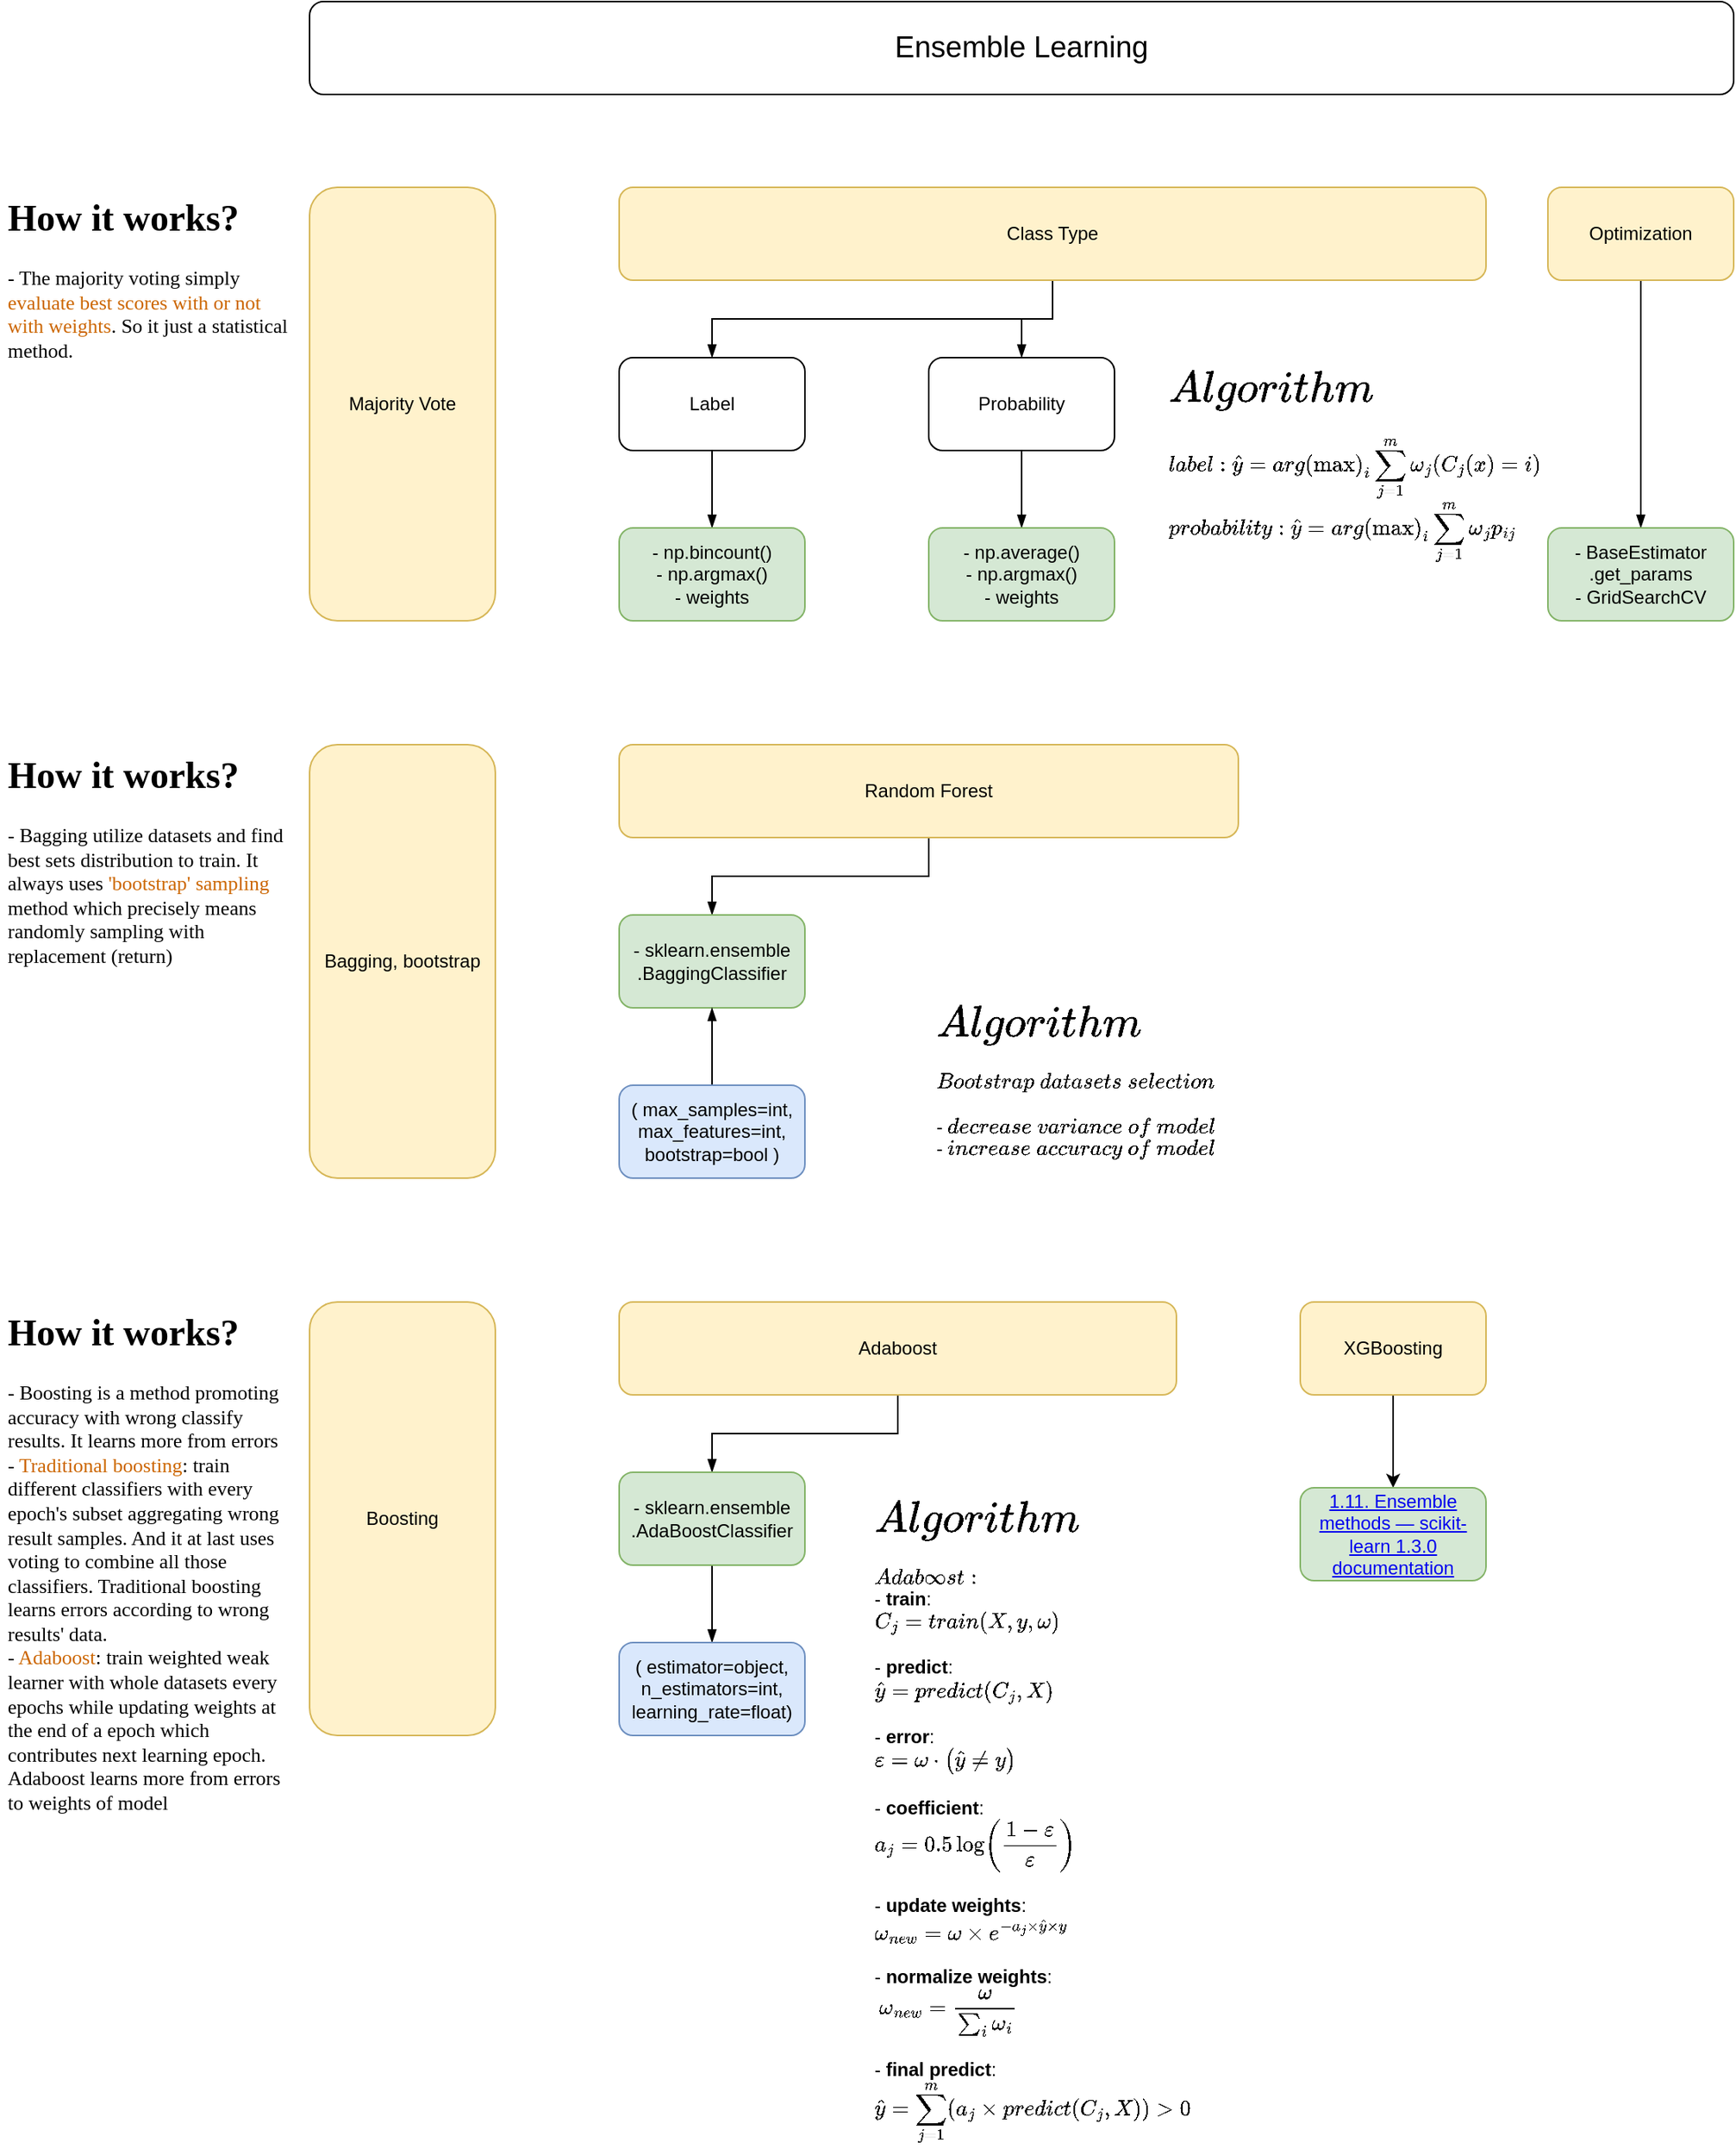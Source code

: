 <mxfile version="21.6.1" type="device">
  <diagram name="第 1 页" id="aZe0AEph8OXPYc5pCyoW">
    <mxGraphModel dx="2406" dy="809" grid="1" gridSize="10" guides="1" tooltips="1" connect="1" arrows="1" fold="1" page="1" pageScale="1" pageWidth="1200" pageHeight="1920" math="1" shadow="0">
      <root>
        <mxCell id="0" />
        <mxCell id="1" parent="0" />
        <mxCell id="NC4aZ19vk25LXEvUjhe--1" value="Ensemble Learning" style="rounded=1;whiteSpace=wrap;html=1;fontSize=19;" parent="1" vertex="1">
          <mxGeometry x="160" y="200" width="920" height="60" as="geometry" />
        </mxCell>
        <mxCell id="NC4aZ19vk25LXEvUjhe--2" value="Majority Vote" style="rounded=1;whiteSpace=wrap;html=1;fillColor=#fff2cc;strokeColor=#d6b656;" parent="1" vertex="1">
          <mxGeometry x="160" y="320" width="120" height="280" as="geometry" />
        </mxCell>
        <mxCell id="NC4aZ19vk25LXEvUjhe--7" value="" style="edgeStyle=orthogonalEdgeStyle;rounded=0;orthogonalLoop=1;jettySize=auto;html=1;endArrow=blockThin;endFill=1;" parent="1" source="NC4aZ19vk25LXEvUjhe--4" target="NC4aZ19vk25LXEvUjhe--6" edge="1">
          <mxGeometry relative="1" as="geometry" />
        </mxCell>
        <mxCell id="NC4aZ19vk25LXEvUjhe--4" value="Label" style="rounded=1;whiteSpace=wrap;html=1;" parent="1" vertex="1">
          <mxGeometry x="360" y="430" width="120" height="60" as="geometry" />
        </mxCell>
        <mxCell id="NC4aZ19vk25LXEvUjhe--9" value="" style="edgeStyle=orthogonalEdgeStyle;rounded=0;orthogonalLoop=1;jettySize=auto;html=1;endArrow=blockThin;endFill=1;" parent="1" source="NC4aZ19vk25LXEvUjhe--5" target="NC4aZ19vk25LXEvUjhe--8" edge="1">
          <mxGeometry relative="1" as="geometry" />
        </mxCell>
        <mxCell id="NC4aZ19vk25LXEvUjhe--5" value="Probability" style="rounded=1;whiteSpace=wrap;html=1;" parent="1" vertex="1">
          <mxGeometry x="560" y="430" width="120" height="60" as="geometry" />
        </mxCell>
        <mxCell id="NC4aZ19vk25LXEvUjhe--6" value="- np.bincount()&lt;br&gt;- np.argmax()&lt;br&gt;- weights" style="whiteSpace=wrap;html=1;rounded=1;fillColor=#d5e8d4;strokeColor=#82b366;" parent="1" vertex="1">
          <mxGeometry x="360" y="540" width="120" height="60" as="geometry" />
        </mxCell>
        <mxCell id="NC4aZ19vk25LXEvUjhe--8" value="- np.average()&lt;br&gt;- np.argmax()&lt;br&gt;- weights" style="whiteSpace=wrap;html=1;rounded=1;fillColor=#d5e8d4;strokeColor=#82b366;" parent="1" vertex="1">
          <mxGeometry x="560" y="540" width="120" height="60" as="geometry" />
        </mxCell>
        <mxCell id="NC4aZ19vk25LXEvUjhe--15" style="edgeStyle=orthogonalEdgeStyle;rounded=0;orthogonalLoop=1;jettySize=auto;html=1;entryX=0.5;entryY=0;entryDx=0;entryDy=0;endArrow=blockThin;endFill=1;" parent="1" source="NC4aZ19vk25LXEvUjhe--10" target="NC4aZ19vk25LXEvUjhe--14" edge="1">
          <mxGeometry relative="1" as="geometry" />
        </mxCell>
        <mxCell id="NC4aZ19vk25LXEvUjhe--10" value="Optimization" style="rounded=1;whiteSpace=wrap;html=1;fillColor=#fff2cc;strokeColor=#d6b656;" parent="1" vertex="1">
          <mxGeometry x="960" y="320" width="120" height="60" as="geometry" />
        </mxCell>
        <mxCell id="NC4aZ19vk25LXEvUjhe--12" style="edgeStyle=orthogonalEdgeStyle;rounded=0;orthogonalLoop=1;jettySize=auto;html=1;entryX=0.5;entryY=0;entryDx=0;entryDy=0;endArrow=blockThin;endFill=1;" parent="1" source="NC4aZ19vk25LXEvUjhe--11" target="NC4aZ19vk25LXEvUjhe--4" edge="1">
          <mxGeometry relative="1" as="geometry" />
        </mxCell>
        <mxCell id="NC4aZ19vk25LXEvUjhe--13" style="edgeStyle=orthogonalEdgeStyle;rounded=0;orthogonalLoop=1;jettySize=auto;html=1;entryX=0.5;entryY=0;entryDx=0;entryDy=0;endArrow=blockThin;endFill=1;" parent="1" source="NC4aZ19vk25LXEvUjhe--11" target="NC4aZ19vk25LXEvUjhe--5" edge="1">
          <mxGeometry relative="1" as="geometry" />
        </mxCell>
        <mxCell id="NC4aZ19vk25LXEvUjhe--11" value="Class Type" style="rounded=1;whiteSpace=wrap;html=1;fillColor=#fff2cc;strokeColor=#d6b656;" parent="1" vertex="1">
          <mxGeometry x="360" y="320" width="560" height="60" as="geometry" />
        </mxCell>
        <mxCell id="NC4aZ19vk25LXEvUjhe--14" value="- BaseEstimator&lt;br style=&quot;font-size: 12px;&quot;&gt;.get_params&lt;br style=&quot;font-size: 12px;&quot;&gt;- GridSearchCV" style="whiteSpace=wrap;html=1;rounded=1;fillColor=#d5e8d4;strokeColor=#82b366;fontSize=12;" parent="1" vertex="1">
          <mxGeometry x="960" y="540" width="120" height="60" as="geometry" />
        </mxCell>
        <mxCell id="NC4aZ19vk25LXEvUjhe--16" value="Bagging, bootstrap" style="rounded=1;whiteSpace=wrap;html=1;fillColor=#fff2cc;strokeColor=#d6b656;" parent="1" vertex="1">
          <mxGeometry x="160" y="680" width="120" height="280" as="geometry" />
        </mxCell>
        <mxCell id="NC4aZ19vk25LXEvUjhe--19" style="edgeStyle=orthogonalEdgeStyle;rounded=0;orthogonalLoop=1;jettySize=auto;html=1;entryX=0.5;entryY=0;entryDx=0;entryDy=0;endArrow=blockThin;endFill=1;" parent="1" source="NC4aZ19vk25LXEvUjhe--17" target="NC4aZ19vk25LXEvUjhe--18" edge="1">
          <mxGeometry relative="1" as="geometry" />
        </mxCell>
        <mxCell id="NC4aZ19vk25LXEvUjhe--17" value="Random Forest" style="rounded=1;whiteSpace=wrap;html=1;fillColor=#fff2cc;strokeColor=#d6b656;" parent="1" vertex="1">
          <mxGeometry x="360" y="680" width="400" height="60" as="geometry" />
        </mxCell>
        <mxCell id="NC4aZ19vk25LXEvUjhe--18" value="- sklearn.ensemble&lt;br&gt;.BaggingClassifier" style="whiteSpace=wrap;html=1;rounded=1;fillColor=#d5e8d4;strokeColor=#82b366;" parent="1" vertex="1">
          <mxGeometry x="360" y="790" width="120" height="60" as="geometry" />
        </mxCell>
        <mxCell id="NC4aZ19vk25LXEvUjhe--24" value="" style="edgeStyle=orthogonalEdgeStyle;rounded=0;orthogonalLoop=1;jettySize=auto;html=1;endArrow=blockThin;endFill=1;" parent="1" source="NC4aZ19vk25LXEvUjhe--20" target="NC4aZ19vk25LXEvUjhe--18" edge="1">
          <mxGeometry relative="1" as="geometry" />
        </mxCell>
        <mxCell id="NC4aZ19vk25LXEvUjhe--20" value="( max_samples=int, &lt;br&gt;max_features=int, &lt;br&gt;bootstrap=bool )" style="whiteSpace=wrap;html=1;fillColor=#dae8fc;strokeColor=#6c8ebf;rounded=1;" parent="1" vertex="1">
          <mxGeometry x="360" y="900" width="120" height="60" as="geometry" />
        </mxCell>
        <mxCell id="NC4aZ19vk25LXEvUjhe--22" value="Boosting" style="rounded=1;whiteSpace=wrap;html=1;fillColor=#fff2cc;strokeColor=#d6b656;" parent="1" vertex="1">
          <mxGeometry x="160" y="1040" width="120" height="280" as="geometry" />
        </mxCell>
        <mxCell id="NC4aZ19vk25LXEvUjhe--33" style="edgeStyle=orthogonalEdgeStyle;rounded=0;orthogonalLoop=1;jettySize=auto;html=1;entryX=0.5;entryY=0;entryDx=0;entryDy=0;endArrow=blockThin;endFill=1;" parent="1" source="NC4aZ19vk25LXEvUjhe--23" target="NC4aZ19vk25LXEvUjhe--29" edge="1">
          <mxGeometry relative="1" as="geometry" />
        </mxCell>
        <mxCell id="NC4aZ19vk25LXEvUjhe--23" value="Adaboost" style="rounded=1;whiteSpace=wrap;html=1;fillColor=#fff2cc;strokeColor=#d6b656;" parent="1" vertex="1">
          <mxGeometry x="360" y="1040" width="360" height="60" as="geometry" />
        </mxCell>
        <mxCell id="NC4aZ19vk25LXEvUjhe--36" value="" style="edgeStyle=orthogonalEdgeStyle;rounded=0;orthogonalLoop=1;jettySize=auto;html=1;" parent="1" source="NC4aZ19vk25LXEvUjhe--25" target="NC4aZ19vk25LXEvUjhe--35" edge="1">
          <mxGeometry relative="1" as="geometry" />
        </mxCell>
        <mxCell id="NC4aZ19vk25LXEvUjhe--25" value="XGBoosting" style="rounded=1;whiteSpace=wrap;html=1;fillColor=#fff2cc;strokeColor=#d6b656;" parent="1" vertex="1">
          <mxGeometry x="800" y="1040" width="120" height="60" as="geometry" />
        </mxCell>
        <mxCell id="NC4aZ19vk25LXEvUjhe--27" value="&lt;h1&gt;`Algo rithm`&lt;/h1&gt;&lt;div&gt;&lt;span style=&quot;background-color: initial;&quot;&gt;`label: haty=arg(max)_isum_(j=1)^momega_j(C_j(x)=i)`&lt;/span&gt;&lt;/div&gt;&lt;div&gt;`probability: haty=arg(max)_isum_(j=1)^momega_jp_(ij)`&lt;/div&gt;&lt;div&gt;&lt;svg style=&quot;vertical-align: 0px;&quot; xmlns:xlink=&quot;http://www.w3.org/1999/xlink&quot; viewBox=&quot;0 0 12 12&quot; role=&quot;img&quot; height=&quot;0.027ex&quot; width=&quot;0.027ex&quot; xmlns=&quot;http://www.w3.org/2000/svg&quot;&gt;&lt;defs&gt;&lt;/defs&gt;&lt;g transform=&quot;scale(1,-1)&quot; stroke-width=&quot;0&quot; fill=&quot;currentColor&quot; stroke=&quot;currentColor&quot;&gt;&lt;g data-mml-node=&quot;math&quot;&gt;&lt;g data-mml-node=&quot;mstyle&quot;&gt;&lt;g data-mml-node=&quot;mo&quot;&gt;&lt;/g&gt;&lt;/g&gt;&lt;/g&gt;&lt;/g&gt;&lt;/svg&gt;&lt;/div&gt;" style="text;html=1;strokeColor=none;fillColor=none;spacing=5;spacingTop=-20;whiteSpace=wrap;overflow=hidden;rounded=0;" parent="1" vertex="1">
          <mxGeometry x="710" y="430" width="330" height="140" as="geometry" />
        </mxCell>
        <mxCell id="NC4aZ19vk25LXEvUjhe--28" value="&lt;h1&gt;`Algo rithm`&lt;/h1&gt;&lt;div&gt;`Bo otstrap&amp;nbsp; datasets&amp;nbsp; sel ection:`&amp;nbsp;&lt;/div&gt;&lt;div&gt;- `decrease&amp;nbsp; variance&amp;nbsp; of&amp;nbsp; mo d el`&lt;/div&gt;&lt;div&gt;- `i ncrease&amp;nbsp; ac curacy&amp;nbsp; of&amp;nbsp; mo d el`&lt;/div&gt;&lt;div&gt;&lt;svg style=&quot;vertical-align: 0px;&quot; xmlns:xlink=&quot;http://www.w3.org/1999/xlink&quot; viewBox=&quot;0 0 12 12&quot; role=&quot;img&quot; height=&quot;0.027ex&quot; width=&quot;0.027ex&quot; xmlns=&quot;http://www.w3.org/2000/svg&quot;&gt;&lt;defs&gt;&lt;/defs&gt;&lt;g transform=&quot;scale(1,-1)&quot; stroke-width=&quot;0&quot; fill=&quot;currentColor&quot; stroke=&quot;currentColor&quot;&gt;&lt;g data-mml-node=&quot;math&quot;&gt;&lt;g data-mml-node=&quot;mstyle&quot;&gt;&lt;g data-mml-node=&quot;mo&quot;&gt;&lt;/g&gt;&lt;/g&gt;&lt;/g&gt;&lt;/g&gt;&lt;/svg&gt;&lt;/div&gt;" style="text;html=1;strokeColor=none;fillColor=none;spacing=5;spacingTop=-20;whiteSpace=wrap;overflow=hidden;rounded=0;" parent="1" vertex="1">
          <mxGeometry x="560" y="840" width="190" height="120" as="geometry" />
        </mxCell>
        <mxCell id="NC4aZ19vk25LXEvUjhe--34" style="edgeStyle=orthogonalEdgeStyle;rounded=0;orthogonalLoop=1;jettySize=auto;html=1;entryX=0.5;entryY=0;entryDx=0;entryDy=0;endArrow=blockThin;endFill=1;" parent="1" source="NC4aZ19vk25LXEvUjhe--29" target="NC4aZ19vk25LXEvUjhe--32" edge="1">
          <mxGeometry relative="1" as="geometry" />
        </mxCell>
        <mxCell id="NC4aZ19vk25LXEvUjhe--29" value="- sklearn.ensemble&lt;br&gt;.AdaBoostClassifier" style="rounded=1;whiteSpace=wrap;html=1;fillColor=#d5e8d4;strokeColor=#82b366;" parent="1" vertex="1">
          <mxGeometry x="360" y="1150" width="120" height="60" as="geometry" />
        </mxCell>
        <mxCell id="NC4aZ19vk25LXEvUjhe--31" value="&lt;h1&gt;`Algo rithm`&lt;/h1&gt;&lt;div&gt;`Adaboost:`&amp;nbsp;&lt;/div&gt;&lt;div&gt;- &lt;b&gt;train&lt;/b&gt;:&amp;nbsp;&lt;/div&gt;&lt;div&gt;`C_j=trai n(X, y, omega)`&lt;/div&gt;&lt;div&gt;&lt;br&gt;&lt;/div&gt;&lt;div&gt;- &lt;b&gt;predict&lt;/b&gt;:&amp;nbsp;&lt;/div&gt;&lt;div&gt;`haty=predict(C_j, X)`&lt;/div&gt;&lt;div&gt;&lt;br&gt;&lt;/div&gt;&lt;div&gt;- &lt;b&gt;error&lt;/b&gt;:&amp;nbsp;&lt;/div&gt;&lt;div&gt;`epsilon=omega*(haty!=y)`&lt;/div&gt;&lt;div&gt;&lt;br&gt;&lt;/div&gt;&lt;div&gt;- &lt;b&gt;coefficient&lt;/b&gt;:&amp;nbsp;&lt;/div&gt;&lt;div&gt;&lt;span style=&quot;background-color: initial;&quot;&gt;`a_j=0.5log((1-epsilon)/epsilon)`&lt;/span&gt;&lt;span style=&quot;background-color: initial;&quot;&gt;&amp;nbsp;&lt;/span&gt;&lt;/div&gt;&lt;div&gt;&lt;span style=&quot;background-color: initial;&quot;&gt;&lt;br&gt;&lt;/span&gt;&lt;/div&gt;&lt;div&gt;&lt;span style=&quot;background-color: initial;&quot;&gt;- &lt;b&gt;update weights&lt;/b&gt;:&amp;nbsp;&lt;/span&gt;&lt;/div&gt;&lt;div&gt;&lt;span style=&quot;background-color: initial;&quot;&gt;`omega_(n ew)=omegaxxe^(-a_jxxhatyxxy)`&lt;/span&gt;&lt;/div&gt;&lt;div&gt;&lt;span style=&quot;background-color: initial;&quot;&gt;&lt;br&gt;&lt;/span&gt;&lt;/div&gt;&lt;div&gt;&lt;span style=&quot;background-color: initial;&quot;&gt;- &lt;b&gt;normalize weights&lt;/b&gt;:&lt;/span&gt;&lt;/div&gt;&lt;div&gt;&lt;span style=&quot;background-color: initial;&quot;&gt;&amp;nbsp;`omega_(n ew)=omega/(sum_iomega_i)`&lt;/span&gt;&lt;/div&gt;&lt;div&gt;&lt;span style=&quot;background-color: initial;&quot;&gt;&lt;br&gt;&lt;/span&gt;&lt;/div&gt;&lt;div&gt;&lt;span style=&quot;background-color: initial;&quot;&gt;- &lt;b&gt;final predict&lt;/b&gt;:&lt;/span&gt;&lt;/div&gt;&lt;div&gt;&lt;span style=&quot;background-color: initial;&quot;&gt;`haty=sum_(j=1)^m(a_jxxpredict(C_j, X)) &amp;gt; 0`&lt;/span&gt;&lt;/div&gt;&lt;div&gt;&lt;svg style=&quot;vertical-align: 0px;&quot; xmlns:xlink=&quot;http://www.w3.org/1999/xlink&quot; viewBox=&quot;0 0 12 12&quot; role=&quot;img&quot; height=&quot;0.027ex&quot; width=&quot;0.027ex&quot; xmlns=&quot;http://www.w3.org/2000/svg&quot;&gt;&lt;defs&gt;&lt;/defs&gt;&lt;g transform=&quot;scale(1,-1)&quot; stroke-width=&quot;0&quot; fill=&quot;currentColor&quot; stroke=&quot;currentColor&quot;&gt;&lt;g data-mml-node=&quot;math&quot;&gt;&lt;g data-mml-node=&quot;mstyle&quot;&gt;&lt;g data-mml-node=&quot;mo&quot;&gt;&lt;/g&gt;&lt;/g&gt;&lt;/g&gt;&lt;/g&gt;&lt;/svg&gt;&lt;/div&gt;" style="text;html=1;strokeColor=none;fillColor=none;spacing=5;spacingTop=-20;whiteSpace=wrap;overflow=hidden;rounded=0;" parent="1" vertex="1">
          <mxGeometry x="520" y="1160" width="220" height="430" as="geometry" />
        </mxCell>
        <mxCell id="NC4aZ19vk25LXEvUjhe--32" value="( estimator=object, &lt;br&gt;n_estimators=int, &lt;br&gt;learning_rate=float)" style="whiteSpace=wrap;html=1;fillColor=#dae8fc;strokeColor=#6c8ebf;rounded=1;" parent="1" vertex="1">
          <mxGeometry x="360" y="1260" width="120" height="60" as="geometry" />
        </mxCell>
        <mxCell id="NC4aZ19vk25LXEvUjhe--35" value="&lt;a href=&quot;https://scikit-learn.org/stable/modules/ensemble.html#&quot;&gt;1.11. Ensemble methods — scikit-learn 1.3.0 documentation&lt;/a&gt;" style="whiteSpace=wrap;html=1;fillColor=#d5e8d4;strokeColor=#82b366;rounded=1;" parent="1" vertex="1">
          <mxGeometry x="800" y="1160" width="120" height="60" as="geometry" />
        </mxCell>
        <mxCell id="Weaoa8q00dM91N7TL9zX-1" value="&lt;h1&gt;&lt;span style=&quot;background-color: initial;&quot;&gt;&lt;font face=&quot;Comic Sans MS&quot;&gt;How it works?&lt;/font&gt;&lt;/span&gt;&lt;/h1&gt;&lt;div&gt;&lt;span style=&quot;background-color: initial;&quot;&gt;&lt;font face=&quot;Comic Sans MS&quot; style=&quot;font-size: 13px;&quot;&gt;- The majority voting simply &lt;font color=&quot;#cc6600&quot;&gt;evaluate best scores with or not with weights&lt;/font&gt;. So it just a statistical method.&lt;/font&gt;&lt;/span&gt;&lt;/div&gt;" style="text;html=1;strokeColor=none;fillColor=none;spacing=5;spacingTop=-20;whiteSpace=wrap;overflow=hidden;rounded=0;" vertex="1" parent="1">
          <mxGeometry x="-40" y="320" width="190" height="280" as="geometry" />
        </mxCell>
        <mxCell id="Weaoa8q00dM91N7TL9zX-2" value="&lt;h1&gt;&lt;span style=&quot;background-color: initial;&quot;&gt;&lt;font face=&quot;Comic Sans MS&quot;&gt;How it works?&lt;/font&gt;&lt;/span&gt;&lt;/h1&gt;&lt;div&gt;&lt;font face=&quot;Comic Sans MS&quot; style=&quot;font-size: 13px;&quot;&gt;- Bagging utilize datasets and find best sets distribution to train. It always uses &lt;font color=&quot;#cc6600&quot;&gt;&#39;bootstrap&#39; sampling&lt;/font&gt; method which precisely means randomly sampling with replacement (return)&lt;/font&gt;&lt;/div&gt;" style="text;html=1;strokeColor=none;fillColor=none;spacing=5;spacingTop=-20;whiteSpace=wrap;overflow=hidden;rounded=0;" vertex="1" parent="1">
          <mxGeometry x="-40" y="680" width="190" height="280" as="geometry" />
        </mxCell>
        <mxCell id="Weaoa8q00dM91N7TL9zX-3" value="&lt;h1&gt;&lt;span style=&quot;background-color: initial;&quot;&gt;&lt;font face=&quot;Comic Sans MS&quot;&gt;How it works?&lt;/font&gt;&lt;/span&gt;&lt;/h1&gt;&lt;div&gt;&lt;font face=&quot;Comic Sans MS&quot; style=&quot;font-size: 13px;&quot;&gt;- Boosting is a method promoting accuracy with wrong classify results. It learns more from errors&lt;/font&gt;&lt;/div&gt;&lt;div&gt;&lt;font face=&quot;Comic Sans MS&quot; style=&quot;font-size: 13px;&quot;&gt;- &lt;font color=&quot;#cc6600&quot;&gt;Traditional boosting&lt;/font&gt;: train&amp;nbsp; different classifiers with every epoch&#39;s subset aggregating wrong result samples. And it at last uses voting to combine all those classifiers. Traditional boosting learns errors according to wrong results&#39; data.&lt;/font&gt;&lt;/div&gt;&lt;div&gt;&lt;font face=&quot;Comic Sans MS&quot; style=&quot;font-size: 13px;&quot;&gt;- &lt;font color=&quot;#cc6600&quot;&gt;Adaboost&lt;/font&gt;: train weighted weak learner with whole datasets every epochs while updating weights at the end of a epoch which contributes next learning epoch. Adaboost learns more from errors to weights of model&lt;/font&gt;&lt;/div&gt;" style="text;html=1;strokeColor=none;fillColor=none;spacing=5;spacingTop=-20;whiteSpace=wrap;overflow=hidden;rounded=0;" vertex="1" parent="1">
          <mxGeometry x="-40" y="1040" width="190" height="450" as="geometry" />
        </mxCell>
      </root>
    </mxGraphModel>
  </diagram>
</mxfile>
